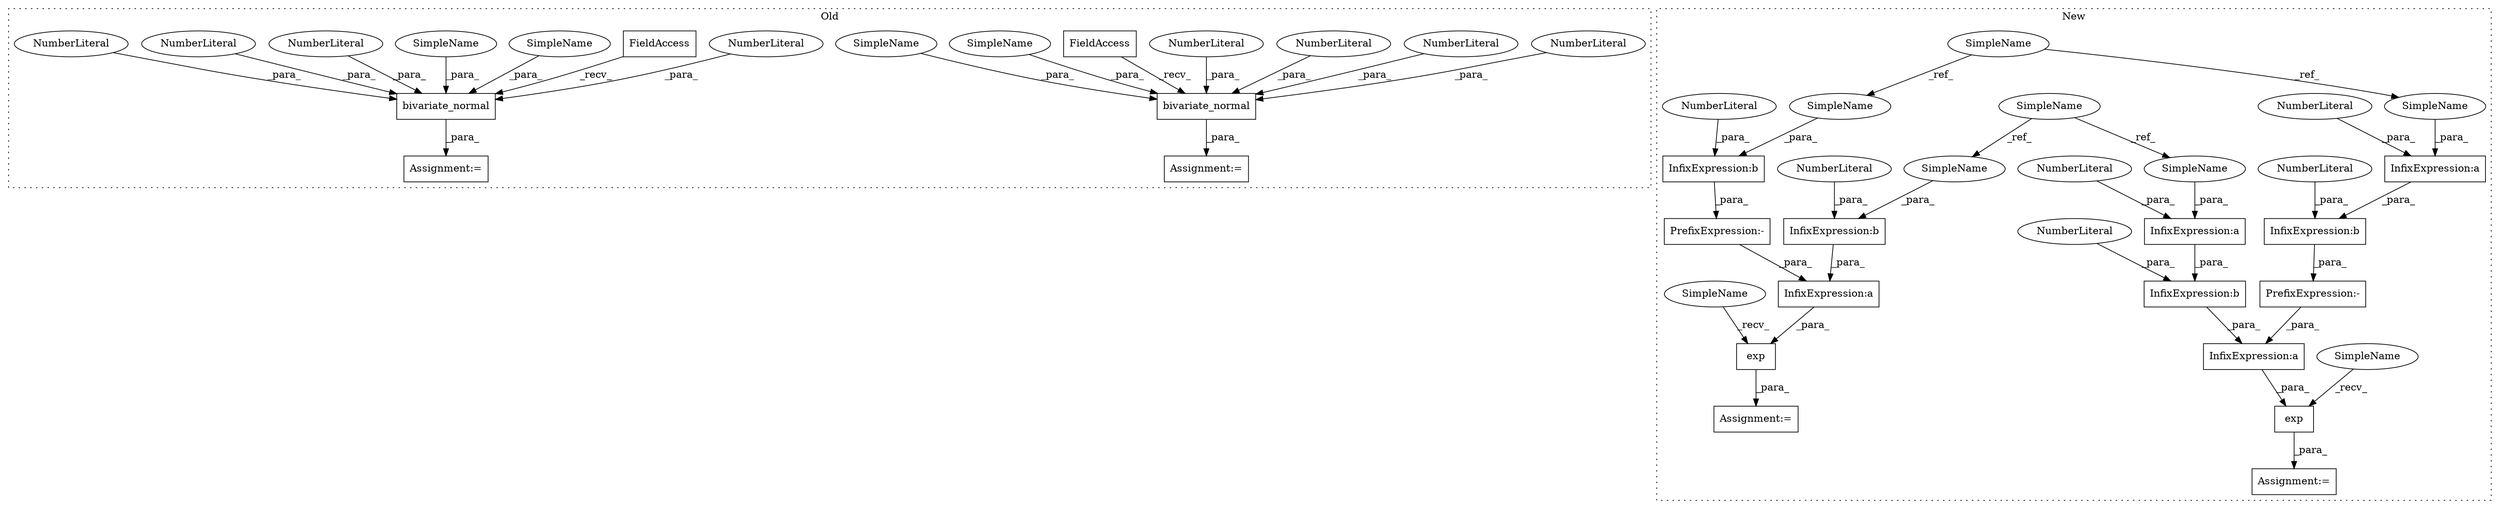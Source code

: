 digraph G {
subgraph cluster0 {
1 [label="bivariate_normal" a="32" s="616,652" l="17,1" shape="box"];
4 [label="NumberLiteral" a="34" s="649" l="3" shape="ellipse"];
5 [label="NumberLiteral" a="34" s="645" l="3" shape="ellipse"];
7 [label="NumberLiteral" a="34" s="641" l="3" shape="ellipse"];
12 [label="Assignment:=" a="7" s="592" l="1" shape="box"];
13 [label="NumberLiteral" a="34" s="637" l="3" shape="ellipse"];
29 [label="bivariate_normal" a="32" s="685,717" l="17,1" shape="box"];
30 [label="NumberLiteral" a="34" s="706" l="3" shape="ellipse"];
31 [label="NumberLiteral" a="34" s="716" l="1" shape="ellipse"];
32 [label="NumberLiteral" a="34" s="714" l="1" shape="ellipse"];
33 [label="Assignment:=" a="7" s="661" l="1" shape="box"];
34 [label="NumberLiteral" a="34" s="710" l="3" shape="ellipse"];
35 [label="FieldAccess" a="22" s="662" l="10" shape="box"];
36 [label="FieldAccess" a="22" s="593" l="10" shape="box"];
43 [label="SimpleName" a="42" s="633" l="1" shape="ellipse"];
44 [label="SimpleName" a="42" s="702" l="1" shape="ellipse"];
45 [label="SimpleName" a="42" s="704" l="1" shape="ellipse"];
46 [label="SimpleName" a="42" s="635" l="1" shape="ellipse"];
label = "Old";
style="dotted";
}
subgraph cluster1 {
2 [label="exp" a="32" s="599,621" l="4,1" shape="box"];
3 [label="InfixExpression:a" a="27" s="611" l="3" shape="box"];
6 [label="InfixExpression:b" a="27" s="616" l="3" shape="box"];
8 [label="NumberLiteral" a="34" s="619" l="1" shape="ellipse"];
9 [label="InfixExpression:b" a="27" s="606" l="3" shape="box"];
10 [label="NumberLiteral" a="34" s="609" l="1" shape="ellipse"];
11 [label="Assignment:=" a="7" s="592" l="1" shape="box"];
14 [label="exp" a="32" s="637,671" l="4,1" shape="box"];
15 [label="InfixExpression:a" a="27" s="655" l="3" shape="box"];
16 [label="InfixExpression:b" a="27" s="666" l="3" shape="box"];
17 [label="InfixExpression:b" a="27" s="650" l="3" shape="box"];
18 [label="NumberLiteral" a="34" s="669" l="1" shape="ellipse"];
19 [label="NumberLiteral" a="34" s="653" l="1" shape="ellipse"];
20 [label="Assignment:=" a="7" s="630" l="1" shape="box"];
21 [label="InfixExpression:a" a="27" s="661" l="3" shape="box"];
22 [label="InfixExpression:a" a="27" s="645" l="3" shape="box"];
23 [label="NumberLiteral" a="34" s="664" l="1" shape="ellipse"];
24 [label="NumberLiteral" a="34" s="648" l="1" shape="ellipse"];
25 [label="SimpleName" a="42" s="335" l="1" shape="ellipse"];
26 [label="SimpleName" a="42" s="358" l="1" shape="ellipse"];
27 [label="PrefixExpression:-" a="38" s="641" l="1" shape="box"];
28 [label="PrefixExpression:-" a="38" s="603" l="1" shape="box"];
37 [label="SimpleName" a="42" s="631" l="5" shape="ellipse"];
38 [label="SimpleName" a="42" s="593" l="5" shape="ellipse"];
39 [label="SimpleName" a="42" s="605" l="1" shape="ellipse"];
40 [label="SimpleName" a="42" s="644" l="1" shape="ellipse"];
41 [label="SimpleName" a="42" s="660" l="1" shape="ellipse"];
42 [label="SimpleName" a="42" s="615" l="1" shape="ellipse"];
label = "New";
style="dotted";
}
1 -> 12 [label="_para_"];
2 -> 11 [label="_para_"];
3 -> 2 [label="_para_"];
4 -> 1 [label="_para_"];
5 -> 1 [label="_para_"];
6 -> 3 [label="_para_"];
7 -> 1 [label="_para_"];
8 -> 6 [label="_para_"];
9 -> 28 [label="_para_"];
10 -> 9 [label="_para_"];
13 -> 1 [label="_para_"];
14 -> 20 [label="_para_"];
15 -> 14 [label="_para_"];
16 -> 15 [label="_para_"];
17 -> 27 [label="_para_"];
18 -> 16 [label="_para_"];
19 -> 17 [label="_para_"];
21 -> 16 [label="_para_"];
22 -> 17 [label="_para_"];
23 -> 21 [label="_para_"];
24 -> 22 [label="_para_"];
25 -> 39 [label="_ref_"];
25 -> 40 [label="_ref_"];
26 -> 42 [label="_ref_"];
26 -> 41 [label="_ref_"];
27 -> 15 [label="_para_"];
28 -> 3 [label="_para_"];
29 -> 33 [label="_para_"];
30 -> 29 [label="_para_"];
31 -> 29 [label="_para_"];
32 -> 29 [label="_para_"];
34 -> 29 [label="_para_"];
35 -> 29 [label="_recv_"];
36 -> 1 [label="_recv_"];
37 -> 14 [label="_recv_"];
38 -> 2 [label="_recv_"];
39 -> 9 [label="_para_"];
40 -> 22 [label="_para_"];
41 -> 21 [label="_para_"];
42 -> 6 [label="_para_"];
43 -> 1 [label="_para_"];
44 -> 29 [label="_para_"];
45 -> 29 [label="_para_"];
46 -> 1 [label="_para_"];
}